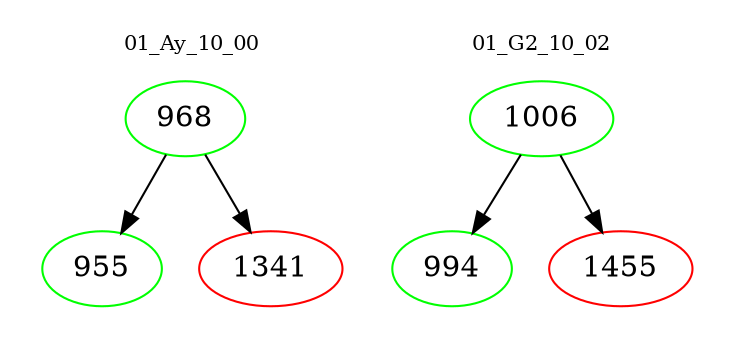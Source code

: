 digraph{
subgraph cluster_0 {
color = white
label = "01_Ay_10_00";
fontsize=10;
T0_968 [label="968", color="green"]
T0_968 -> T0_955 [color="black"]
T0_955 [label="955", color="green"]
T0_968 -> T0_1341 [color="black"]
T0_1341 [label="1341", color="red"]
}
subgraph cluster_1 {
color = white
label = "01_G2_10_02";
fontsize=10;
T1_1006 [label="1006", color="green"]
T1_1006 -> T1_994 [color="black"]
T1_994 [label="994", color="green"]
T1_1006 -> T1_1455 [color="black"]
T1_1455 [label="1455", color="red"]
}
}
